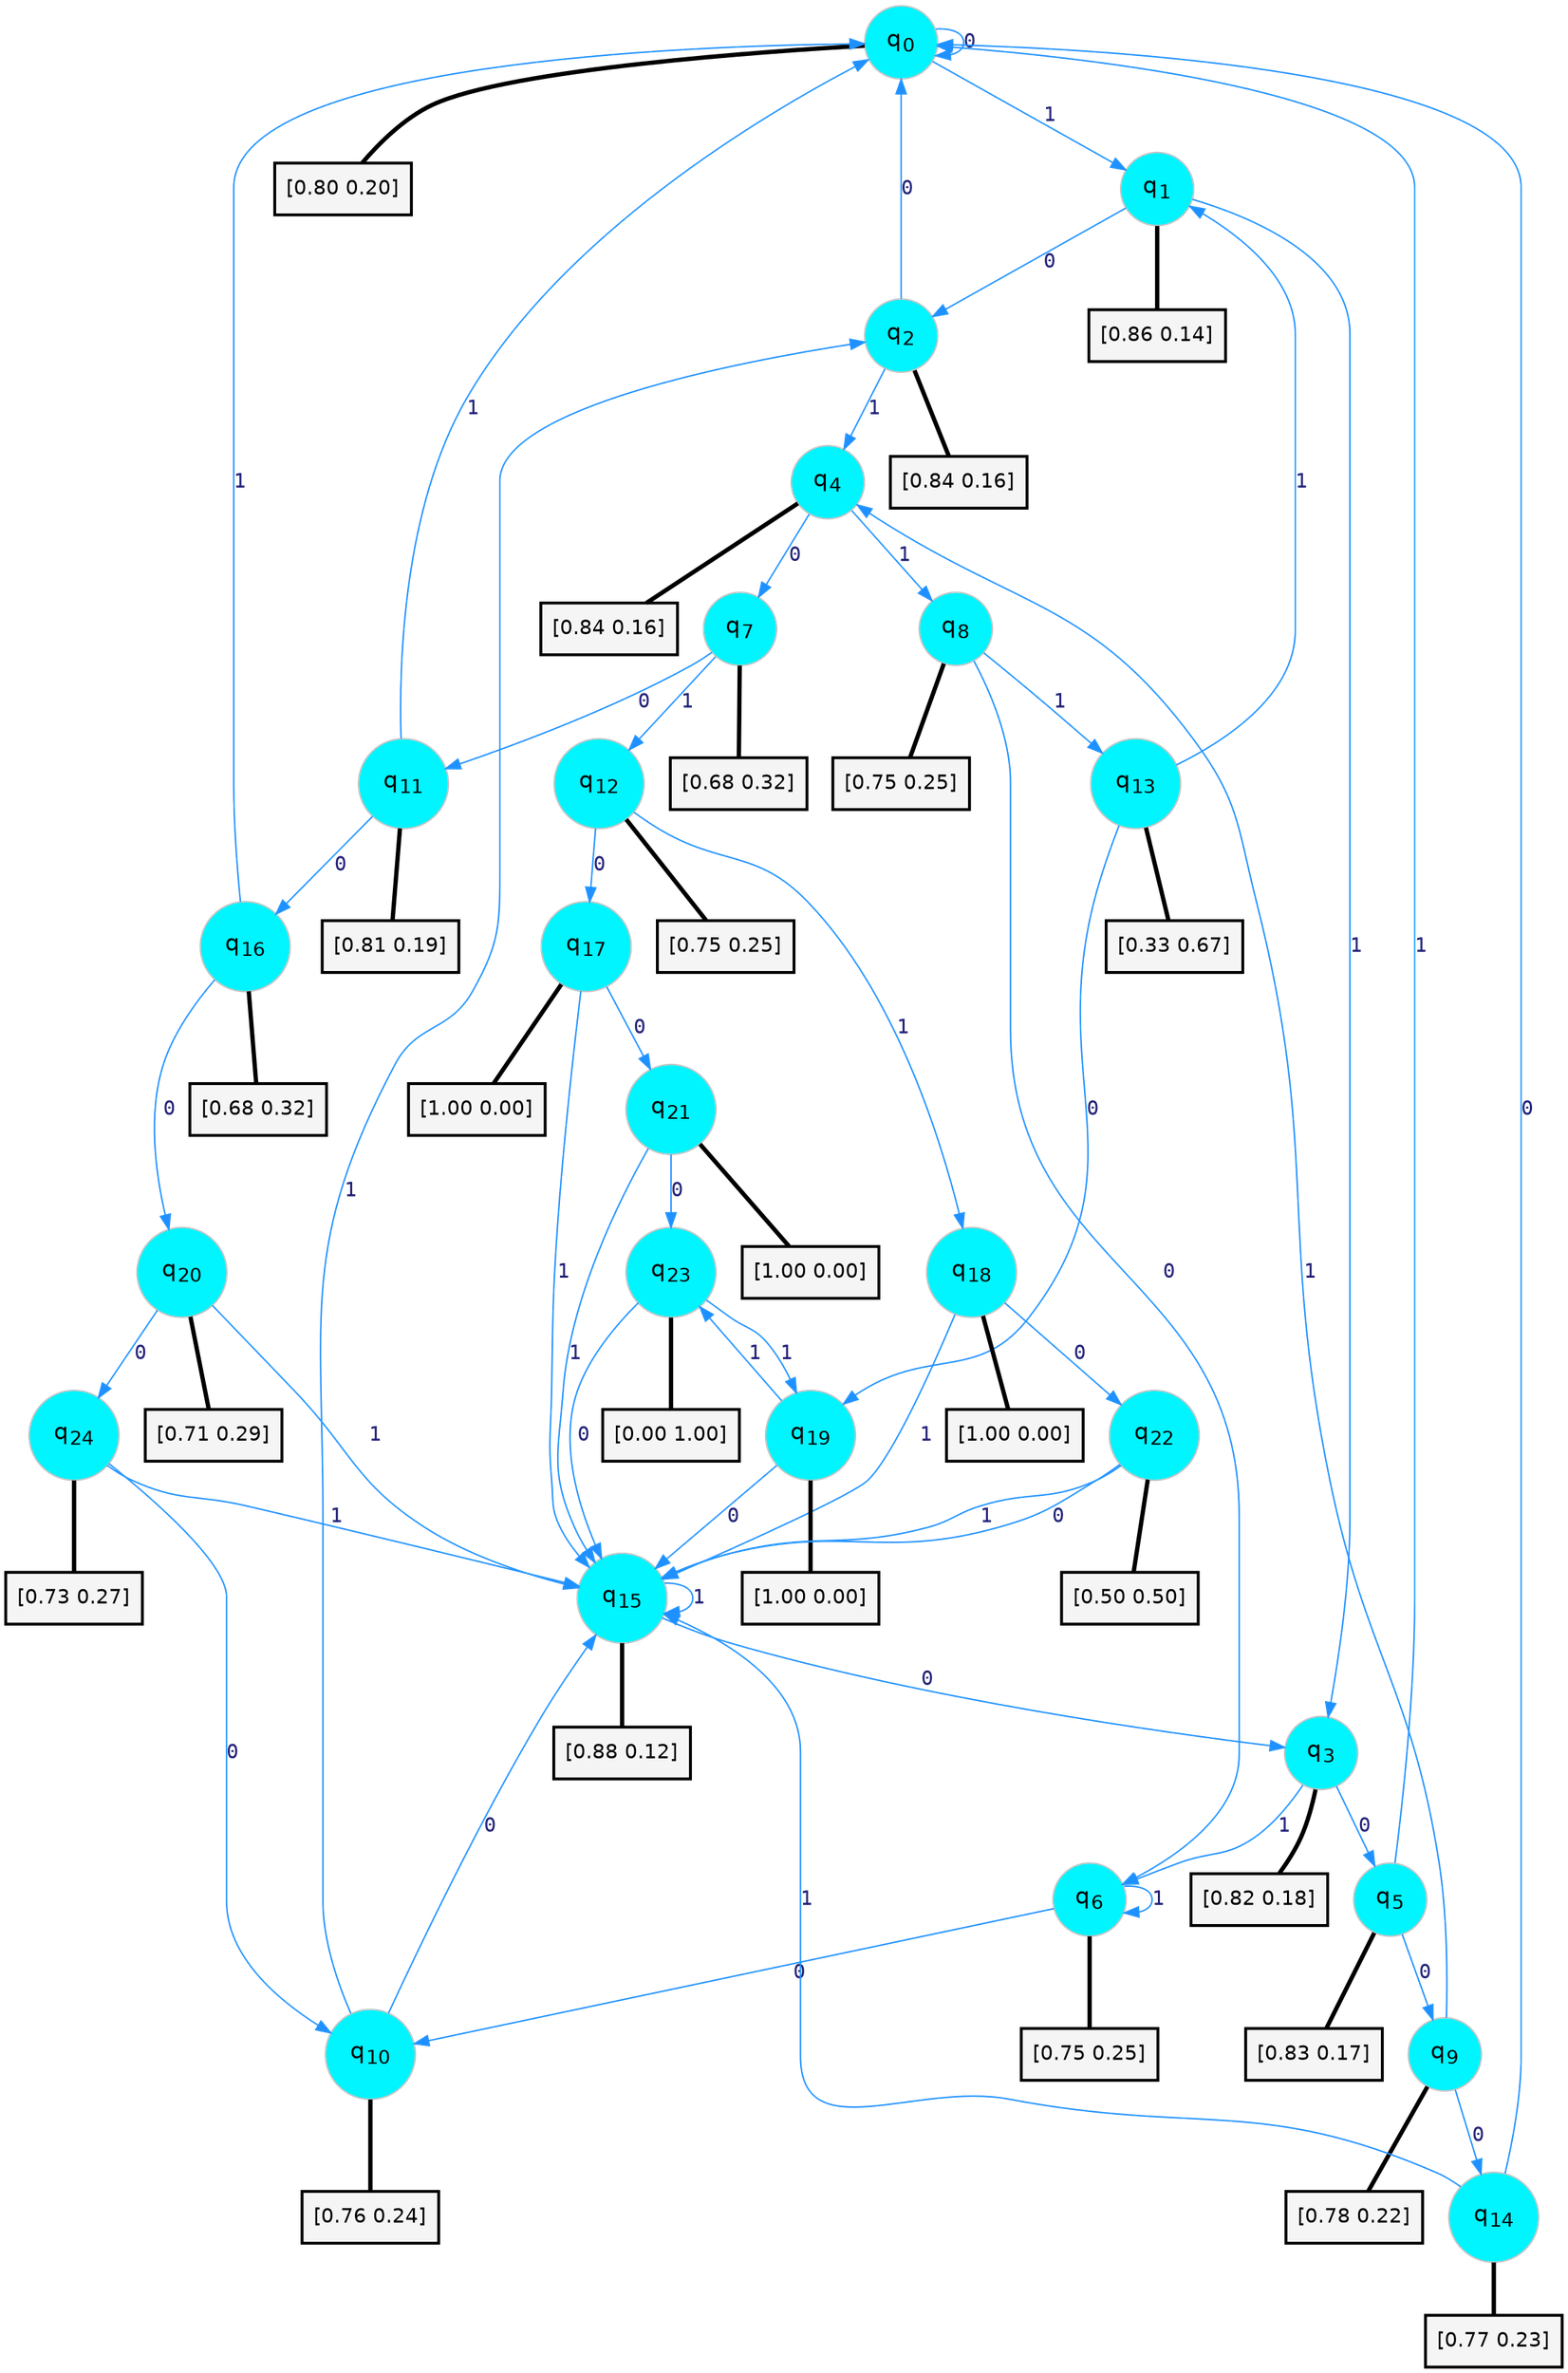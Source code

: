 digraph G {
graph [
bgcolor=transparent, dpi=300, rankdir=TD, size="40,25"];
node [
color=gray, fillcolor=turquoise1, fontcolor=black, fontname=Helvetica, fontsize=16, fontweight=bold, shape=circle, style=filled];
edge [
arrowsize=1, color=dodgerblue1, fontcolor=midnightblue, fontname=courier, fontweight=bold, penwidth=1, style=solid, weight=20];
0[label=<q<SUB>0</SUB>>];
1[label=<q<SUB>1</SUB>>];
2[label=<q<SUB>2</SUB>>];
3[label=<q<SUB>3</SUB>>];
4[label=<q<SUB>4</SUB>>];
5[label=<q<SUB>5</SUB>>];
6[label=<q<SUB>6</SUB>>];
7[label=<q<SUB>7</SUB>>];
8[label=<q<SUB>8</SUB>>];
9[label=<q<SUB>9</SUB>>];
10[label=<q<SUB>10</SUB>>];
11[label=<q<SUB>11</SUB>>];
12[label=<q<SUB>12</SUB>>];
13[label=<q<SUB>13</SUB>>];
14[label=<q<SUB>14</SUB>>];
15[label=<q<SUB>15</SUB>>];
16[label=<q<SUB>16</SUB>>];
17[label=<q<SUB>17</SUB>>];
18[label=<q<SUB>18</SUB>>];
19[label=<q<SUB>19</SUB>>];
20[label=<q<SUB>20</SUB>>];
21[label=<q<SUB>21</SUB>>];
22[label=<q<SUB>22</SUB>>];
23[label=<q<SUB>23</SUB>>];
24[label=<q<SUB>24</SUB>>];
25[label="[0.80 0.20]", shape=box,fontcolor=black, fontname=Helvetica, fontsize=14, penwidth=2, fillcolor=whitesmoke,color=black];
26[label="[0.86 0.14]", shape=box,fontcolor=black, fontname=Helvetica, fontsize=14, penwidth=2, fillcolor=whitesmoke,color=black];
27[label="[0.84 0.16]", shape=box,fontcolor=black, fontname=Helvetica, fontsize=14, penwidth=2, fillcolor=whitesmoke,color=black];
28[label="[0.82 0.18]", shape=box,fontcolor=black, fontname=Helvetica, fontsize=14, penwidth=2, fillcolor=whitesmoke,color=black];
29[label="[0.84 0.16]", shape=box,fontcolor=black, fontname=Helvetica, fontsize=14, penwidth=2, fillcolor=whitesmoke,color=black];
30[label="[0.83 0.17]", shape=box,fontcolor=black, fontname=Helvetica, fontsize=14, penwidth=2, fillcolor=whitesmoke,color=black];
31[label="[0.75 0.25]", shape=box,fontcolor=black, fontname=Helvetica, fontsize=14, penwidth=2, fillcolor=whitesmoke,color=black];
32[label="[0.68 0.32]", shape=box,fontcolor=black, fontname=Helvetica, fontsize=14, penwidth=2, fillcolor=whitesmoke,color=black];
33[label="[0.75 0.25]", shape=box,fontcolor=black, fontname=Helvetica, fontsize=14, penwidth=2, fillcolor=whitesmoke,color=black];
34[label="[0.78 0.22]", shape=box,fontcolor=black, fontname=Helvetica, fontsize=14, penwidth=2, fillcolor=whitesmoke,color=black];
35[label="[0.76 0.24]", shape=box,fontcolor=black, fontname=Helvetica, fontsize=14, penwidth=2, fillcolor=whitesmoke,color=black];
36[label="[0.81 0.19]", shape=box,fontcolor=black, fontname=Helvetica, fontsize=14, penwidth=2, fillcolor=whitesmoke,color=black];
37[label="[0.75 0.25]", shape=box,fontcolor=black, fontname=Helvetica, fontsize=14, penwidth=2, fillcolor=whitesmoke,color=black];
38[label="[0.33 0.67]", shape=box,fontcolor=black, fontname=Helvetica, fontsize=14, penwidth=2, fillcolor=whitesmoke,color=black];
39[label="[0.77 0.23]", shape=box,fontcolor=black, fontname=Helvetica, fontsize=14, penwidth=2, fillcolor=whitesmoke,color=black];
40[label="[0.88 0.12]", shape=box,fontcolor=black, fontname=Helvetica, fontsize=14, penwidth=2, fillcolor=whitesmoke,color=black];
41[label="[0.68 0.32]", shape=box,fontcolor=black, fontname=Helvetica, fontsize=14, penwidth=2, fillcolor=whitesmoke,color=black];
42[label="[1.00 0.00]", shape=box,fontcolor=black, fontname=Helvetica, fontsize=14, penwidth=2, fillcolor=whitesmoke,color=black];
43[label="[1.00 0.00]", shape=box,fontcolor=black, fontname=Helvetica, fontsize=14, penwidth=2, fillcolor=whitesmoke,color=black];
44[label="[1.00 0.00]", shape=box,fontcolor=black, fontname=Helvetica, fontsize=14, penwidth=2, fillcolor=whitesmoke,color=black];
45[label="[0.71 0.29]", shape=box,fontcolor=black, fontname=Helvetica, fontsize=14, penwidth=2, fillcolor=whitesmoke,color=black];
46[label="[1.00 0.00]", shape=box,fontcolor=black, fontname=Helvetica, fontsize=14, penwidth=2, fillcolor=whitesmoke,color=black];
47[label="[0.50 0.50]", shape=box,fontcolor=black, fontname=Helvetica, fontsize=14, penwidth=2, fillcolor=whitesmoke,color=black];
48[label="[0.00 1.00]", shape=box,fontcolor=black, fontname=Helvetica, fontsize=14, penwidth=2, fillcolor=whitesmoke,color=black];
49[label="[0.73 0.27]", shape=box,fontcolor=black, fontname=Helvetica, fontsize=14, penwidth=2, fillcolor=whitesmoke,color=black];
0->0 [label=0];
0->1 [label=1];
0->25 [arrowhead=none, penwidth=3,color=black];
1->2 [label=0];
1->3 [label=1];
1->26 [arrowhead=none, penwidth=3,color=black];
2->0 [label=0];
2->4 [label=1];
2->27 [arrowhead=none, penwidth=3,color=black];
3->5 [label=0];
3->6 [label=1];
3->28 [arrowhead=none, penwidth=3,color=black];
4->7 [label=0];
4->8 [label=1];
4->29 [arrowhead=none, penwidth=3,color=black];
5->9 [label=0];
5->0 [label=1];
5->30 [arrowhead=none, penwidth=3,color=black];
6->10 [label=0];
6->6 [label=1];
6->31 [arrowhead=none, penwidth=3,color=black];
7->11 [label=0];
7->12 [label=1];
7->32 [arrowhead=none, penwidth=3,color=black];
8->6 [label=0];
8->13 [label=1];
8->33 [arrowhead=none, penwidth=3,color=black];
9->14 [label=0];
9->4 [label=1];
9->34 [arrowhead=none, penwidth=3,color=black];
10->15 [label=0];
10->2 [label=1];
10->35 [arrowhead=none, penwidth=3,color=black];
11->16 [label=0];
11->0 [label=1];
11->36 [arrowhead=none, penwidth=3,color=black];
12->17 [label=0];
12->18 [label=1];
12->37 [arrowhead=none, penwidth=3,color=black];
13->19 [label=0];
13->1 [label=1];
13->38 [arrowhead=none, penwidth=3,color=black];
14->0 [label=0];
14->15 [label=1];
14->39 [arrowhead=none, penwidth=3,color=black];
15->3 [label=0];
15->15 [label=1];
15->40 [arrowhead=none, penwidth=3,color=black];
16->20 [label=0];
16->0 [label=1];
16->41 [arrowhead=none, penwidth=3,color=black];
17->21 [label=0];
17->15 [label=1];
17->42 [arrowhead=none, penwidth=3,color=black];
18->22 [label=0];
18->15 [label=1];
18->43 [arrowhead=none, penwidth=3,color=black];
19->15 [label=0];
19->23 [label=1];
19->44 [arrowhead=none, penwidth=3,color=black];
20->24 [label=0];
20->15 [label=1];
20->45 [arrowhead=none, penwidth=3,color=black];
21->23 [label=0];
21->15 [label=1];
21->46 [arrowhead=none, penwidth=3,color=black];
22->15 [label=0];
22->15 [label=1];
22->47 [arrowhead=none, penwidth=3,color=black];
23->15 [label=0];
23->19 [label=1];
23->48 [arrowhead=none, penwidth=3,color=black];
24->10 [label=0];
24->15 [label=1];
24->49 [arrowhead=none, penwidth=3,color=black];
}
